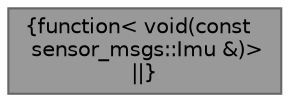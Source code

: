 digraph "function&lt; void(const sensor_msgs::Imu &amp;)&gt;"
{
 // LATEX_PDF_SIZE
  bgcolor="transparent";
  edge [fontname=Helvetica,fontsize=10,labelfontname=Helvetica,labelfontsize=10];
  node [fontname=Helvetica,fontsize=10,shape=box,height=0.2,width=0.4];
  Node1 [label="{function\< void(const\l sensor_msgs::Imu &)\>\n||}",height=0.2,width=0.4,color="gray40", fillcolor="grey60", style="filled", fontcolor="black",tooltip=" "];
}
